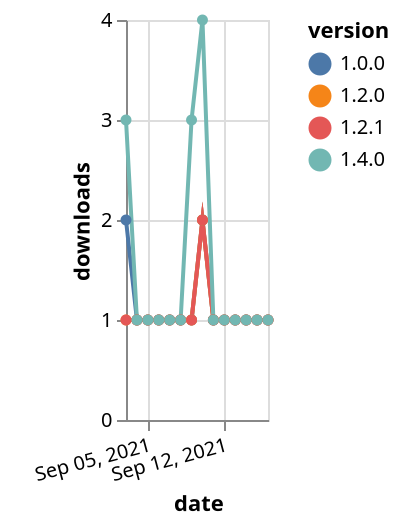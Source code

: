 {"$schema": "https://vega.github.io/schema/vega-lite/v5.json", "description": "A simple bar chart with embedded data.", "data": {"values": [{"date": "2021-09-03", "total": 173, "delta": 2, "version": "1.0.0"}, {"date": "2021-09-04", "total": 174, "delta": 1, "version": "1.0.0"}, {"date": "2021-09-05", "total": 175, "delta": 1, "version": "1.0.0"}, {"date": "2021-09-06", "total": 176, "delta": 1, "version": "1.0.0"}, {"date": "2021-09-07", "total": 177, "delta": 1, "version": "1.0.0"}, {"date": "2021-09-08", "total": 178, "delta": 1, "version": "1.0.0"}, {"date": "2021-09-09", "total": 179, "delta": 1, "version": "1.0.0"}, {"date": "2021-09-10", "total": 181, "delta": 2, "version": "1.0.0"}, {"date": "2021-09-11", "total": 182, "delta": 1, "version": "1.0.0"}, {"date": "2021-09-12", "total": 183, "delta": 1, "version": "1.0.0"}, {"date": "2021-09-13", "total": 184, "delta": 1, "version": "1.0.0"}, {"date": "2021-09-14", "total": 185, "delta": 1, "version": "1.0.0"}, {"date": "2021-09-15", "total": 186, "delta": 1, "version": "1.0.0"}, {"date": "2021-09-16", "total": 187, "delta": 1, "version": "1.0.0"}, {"date": "2021-09-03", "total": 159, "delta": 1, "version": "1.2.0"}, {"date": "2021-09-04", "total": 160, "delta": 1, "version": "1.2.0"}, {"date": "2021-09-05", "total": 161, "delta": 1, "version": "1.2.0"}, {"date": "2021-09-06", "total": 162, "delta": 1, "version": "1.2.0"}, {"date": "2021-09-07", "total": 163, "delta": 1, "version": "1.2.0"}, {"date": "2021-09-08", "total": 164, "delta": 1, "version": "1.2.0"}, {"date": "2021-09-09", "total": 165, "delta": 1, "version": "1.2.0"}, {"date": "2021-09-10", "total": 167, "delta": 2, "version": "1.2.0"}, {"date": "2021-09-11", "total": 168, "delta": 1, "version": "1.2.0"}, {"date": "2021-09-12", "total": 169, "delta": 1, "version": "1.2.0"}, {"date": "2021-09-13", "total": 170, "delta": 1, "version": "1.2.0"}, {"date": "2021-09-14", "total": 171, "delta": 1, "version": "1.2.0"}, {"date": "2021-09-15", "total": 172, "delta": 1, "version": "1.2.0"}, {"date": "2021-09-16", "total": 173, "delta": 1, "version": "1.2.0"}, {"date": "2021-09-03", "total": 137, "delta": 1, "version": "1.2.1"}, {"date": "2021-09-04", "total": 138, "delta": 1, "version": "1.2.1"}, {"date": "2021-09-05", "total": 139, "delta": 1, "version": "1.2.1"}, {"date": "2021-09-06", "total": 140, "delta": 1, "version": "1.2.1"}, {"date": "2021-09-07", "total": 141, "delta": 1, "version": "1.2.1"}, {"date": "2021-09-08", "total": 142, "delta": 1, "version": "1.2.1"}, {"date": "2021-09-09", "total": 143, "delta": 1, "version": "1.2.1"}, {"date": "2021-09-10", "total": 145, "delta": 2, "version": "1.2.1"}, {"date": "2021-09-11", "total": 146, "delta": 1, "version": "1.2.1"}, {"date": "2021-09-12", "total": 147, "delta": 1, "version": "1.2.1"}, {"date": "2021-09-13", "total": 148, "delta": 1, "version": "1.2.1"}, {"date": "2021-09-14", "total": 149, "delta": 1, "version": "1.2.1"}, {"date": "2021-09-15", "total": 150, "delta": 1, "version": "1.2.1"}, {"date": "2021-09-16", "total": 151, "delta": 1, "version": "1.2.1"}, {"date": "2021-09-03", "total": 128, "delta": 3, "version": "1.4.0"}, {"date": "2021-09-04", "total": 129, "delta": 1, "version": "1.4.0"}, {"date": "2021-09-05", "total": 130, "delta": 1, "version": "1.4.0"}, {"date": "2021-09-06", "total": 131, "delta": 1, "version": "1.4.0"}, {"date": "2021-09-07", "total": 132, "delta": 1, "version": "1.4.0"}, {"date": "2021-09-08", "total": 133, "delta": 1, "version": "1.4.0"}, {"date": "2021-09-09", "total": 136, "delta": 3, "version": "1.4.0"}, {"date": "2021-09-10", "total": 140, "delta": 4, "version": "1.4.0"}, {"date": "2021-09-11", "total": 141, "delta": 1, "version": "1.4.0"}, {"date": "2021-09-12", "total": 142, "delta": 1, "version": "1.4.0"}, {"date": "2021-09-13", "total": 143, "delta": 1, "version": "1.4.0"}, {"date": "2021-09-14", "total": 144, "delta": 1, "version": "1.4.0"}, {"date": "2021-09-15", "total": 145, "delta": 1, "version": "1.4.0"}, {"date": "2021-09-16", "total": 146, "delta": 1, "version": "1.4.0"}]}, "width": "container", "mark": {"type": "line", "point": {"filled": true}}, "encoding": {"x": {"field": "date", "type": "temporal", "timeUnit": "yearmonthdate", "title": "date", "axis": {"labelAngle": -15}}, "y": {"field": "delta", "type": "quantitative", "title": "downloads"}, "color": {"field": "version", "type": "nominal"}, "tooltip": {"field": "delta"}}}